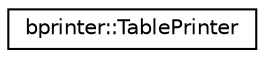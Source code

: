 digraph "Gráfico de Hierarquia de Classes"
{
  edge [fontname="Helvetica",fontsize="10",labelfontname="Helvetica",labelfontsize="10"];
  node [fontname="Helvetica",fontsize="10",shape=record];
  rankdir="LR";
  Node0 [label="bprinter::TablePrinter",height=0.2,width=0.4,color="black", fillcolor="white", style="filled",URL="$dc/d63/classbprinter_1_1TablePrinter.html"];
}
